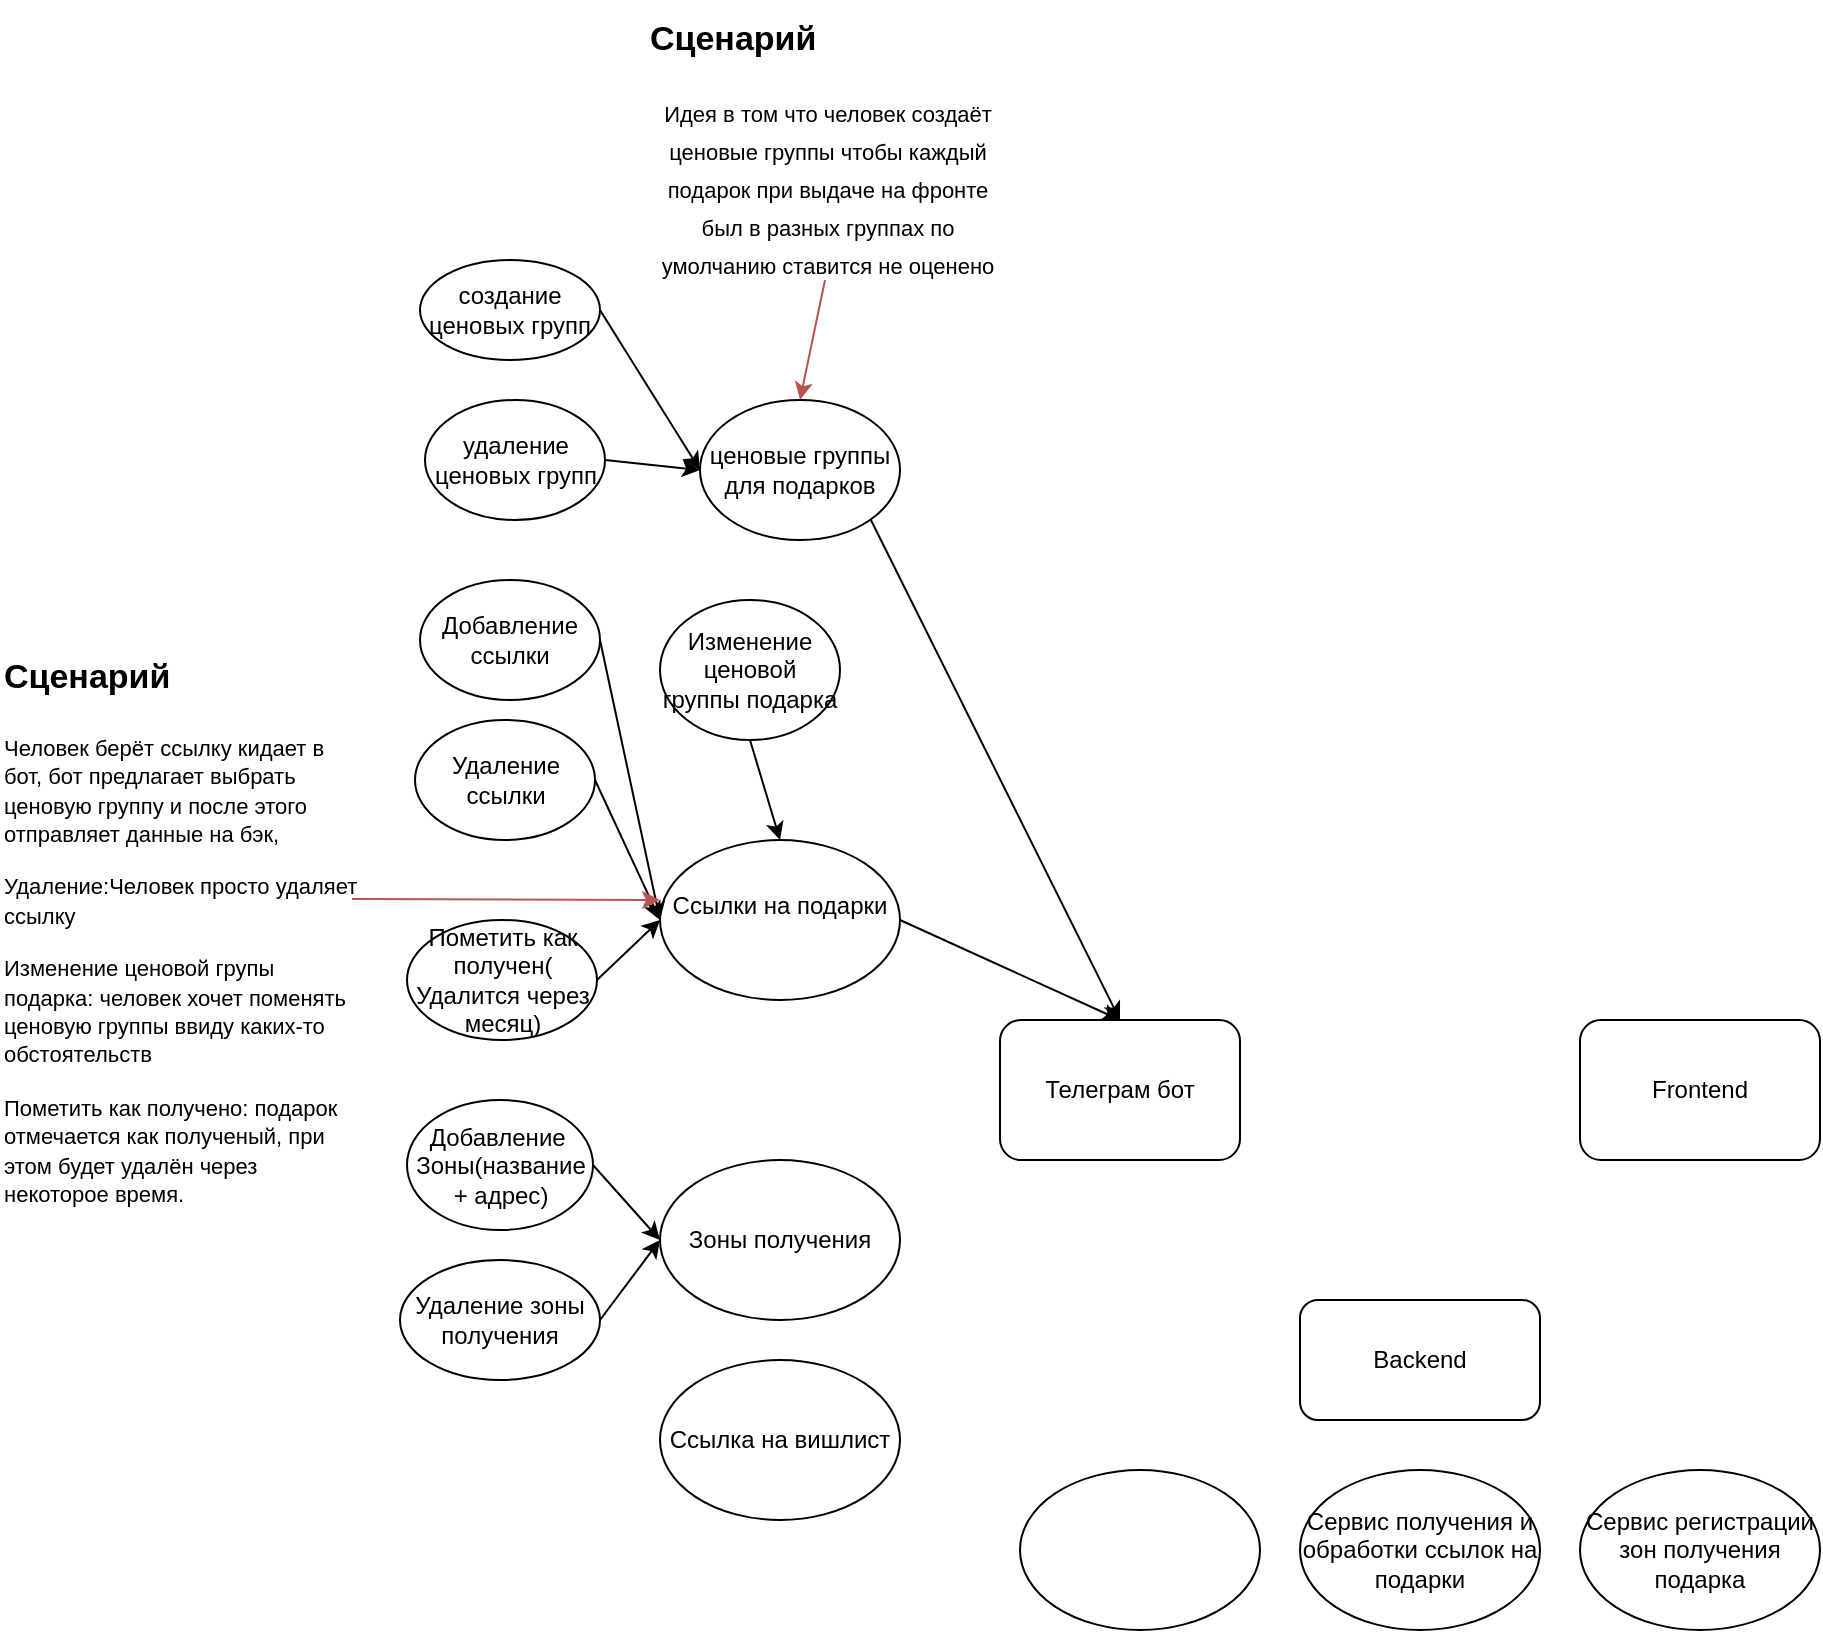 <mxfile version="26.0.2">
  <diagram name="Страница — 1" id="mfvDr763qeioa90Kr1xu">
    <mxGraphModel dx="2261" dy="1915" grid="1" gridSize="10" guides="1" tooltips="1" connect="1" arrows="1" fold="1" page="1" pageScale="1" pageWidth="827" pageHeight="1169" math="0" shadow="0">
      <root>
        <mxCell id="0" />
        <mxCell id="1" parent="0" />
        <mxCell id="rx369w3odF3UMx7AQMP6-1" value="Телеграм бот" style="rounded=1;whiteSpace=wrap;html=1;" parent="1" vertex="1">
          <mxGeometry x="240" y="320" width="120" height="70" as="geometry" />
        </mxCell>
        <mxCell id="ZKF0X6sjYYtKGc7rI8EO-1" value="Frontend" style="rounded=1;whiteSpace=wrap;html=1;" vertex="1" parent="1">
          <mxGeometry x="530" y="320" width="120" height="70" as="geometry" />
        </mxCell>
        <mxCell id="ZKF0X6sjYYtKGc7rI8EO-2" value="Backend" style="rounded=1;whiteSpace=wrap;html=1;" vertex="1" parent="1">
          <mxGeometry x="390" y="460" width="120" height="60" as="geometry" />
        </mxCell>
        <mxCell id="ZKF0X6sjYYtKGc7rI8EO-4" value="Сервис получения и обработки ссылок на подарки" style="ellipse;whiteSpace=wrap;html=1;" vertex="1" parent="1">
          <mxGeometry x="390" y="545" width="120" height="80" as="geometry" />
        </mxCell>
        <mxCell id="ZKF0X6sjYYtKGc7rI8EO-5" value="Сервис регистрации зон получения подарка" style="ellipse;whiteSpace=wrap;html=1;" vertex="1" parent="1">
          <mxGeometry x="530" y="545" width="120" height="80" as="geometry" />
        </mxCell>
        <mxCell id="ZKF0X6sjYYtKGc7rI8EO-6" value="" style="ellipse;whiteSpace=wrap;html=1;" vertex="1" parent="1">
          <mxGeometry x="250" y="545" width="120" height="80" as="geometry" />
        </mxCell>
        <mxCell id="ZKF0X6sjYYtKGc7rI8EO-7" value="Ссылки на подарки&lt;div&gt;&lt;br&gt;&lt;/div&gt;" style="ellipse;whiteSpace=wrap;html=1;" vertex="1" parent="1">
          <mxGeometry x="70" y="230" width="120" height="80" as="geometry" />
        </mxCell>
        <mxCell id="ZKF0X6sjYYtKGc7rI8EO-8" value="Зоны получения" style="ellipse;whiteSpace=wrap;html=1;" vertex="1" parent="1">
          <mxGeometry x="70" y="390" width="120" height="80" as="geometry" />
        </mxCell>
        <mxCell id="ZKF0X6sjYYtKGc7rI8EO-9" value="Ссылка на вишлист" style="ellipse;whiteSpace=wrap;html=1;" vertex="1" parent="1">
          <mxGeometry x="70" y="490" width="120" height="80" as="geometry" />
        </mxCell>
        <mxCell id="ZKF0X6sjYYtKGc7rI8EO-10" value="Добавление ссылки" style="ellipse;whiteSpace=wrap;html=1;" vertex="1" parent="1">
          <mxGeometry x="-50" y="100" width="90" height="60" as="geometry" />
        </mxCell>
        <mxCell id="ZKF0X6sjYYtKGc7rI8EO-11" value="Удаление ссылки" style="ellipse;whiteSpace=wrap;html=1;" vertex="1" parent="1">
          <mxGeometry x="-52.5" y="170" width="90" height="60" as="geometry" />
        </mxCell>
        <mxCell id="ZKF0X6sjYYtKGc7rI8EO-12" value="Пометить как получен( Удалится через месяц)" style="ellipse;whiteSpace=wrap;html=1;" vertex="1" parent="1">
          <mxGeometry x="-56.5" y="270" width="95" height="60" as="geometry" />
        </mxCell>
        <mxCell id="ZKF0X6sjYYtKGc7rI8EO-13" value="Добавление&amp;nbsp; Зоны(название + адрес&lt;span style=&quot;background-color: transparent; color: light-dark(rgb(0, 0, 0), rgb(255, 255, 255));&quot;&gt;)&lt;/span&gt;" style="ellipse;whiteSpace=wrap;html=1;" vertex="1" parent="1">
          <mxGeometry x="-56.5" y="360" width="93" height="65" as="geometry" />
        </mxCell>
        <mxCell id="ZKF0X6sjYYtKGc7rI8EO-14" value="Удаление зоны получения" style="ellipse;whiteSpace=wrap;html=1;" vertex="1" parent="1">
          <mxGeometry x="-60" y="440" width="100" height="60" as="geometry" />
        </mxCell>
        <mxCell id="ZKF0X6sjYYtKGc7rI8EO-16" value="" style="endArrow=classic;html=1;rounded=0;exitX=1;exitY=0.5;exitDx=0;exitDy=0;" edge="1" parent="1" source="ZKF0X6sjYYtKGc7rI8EO-10">
          <mxGeometry width="50" height="50" relative="1" as="geometry">
            <mxPoint x="370" y="460" as="sourcePoint" />
            <mxPoint x="70" y="270" as="targetPoint" />
          </mxGeometry>
        </mxCell>
        <mxCell id="ZKF0X6sjYYtKGc7rI8EO-17" value="" style="endArrow=classic;html=1;rounded=0;exitX=1;exitY=0.5;exitDx=0;exitDy=0;entryX=0;entryY=0.5;entryDx=0;entryDy=0;" edge="1" parent="1" source="ZKF0X6sjYYtKGc7rI8EO-11" target="ZKF0X6sjYYtKGc7rI8EO-7">
          <mxGeometry width="50" height="50" relative="1" as="geometry">
            <mxPoint x="370" y="460" as="sourcePoint" />
            <mxPoint x="260" y="190" as="targetPoint" />
          </mxGeometry>
        </mxCell>
        <mxCell id="ZKF0X6sjYYtKGc7rI8EO-18" value="" style="endArrow=classic;html=1;rounded=0;exitX=1;exitY=0.5;exitDx=0;exitDy=0;entryX=0;entryY=0.5;entryDx=0;entryDy=0;" edge="1" parent="1" source="ZKF0X6sjYYtKGc7rI8EO-12" target="ZKF0X6sjYYtKGc7rI8EO-7">
          <mxGeometry width="50" height="50" relative="1" as="geometry">
            <mxPoint x="370" y="460" as="sourcePoint" />
            <mxPoint x="90" y="340" as="targetPoint" />
          </mxGeometry>
        </mxCell>
        <mxCell id="ZKF0X6sjYYtKGc7rI8EO-19" value="" style="endArrow=classic;html=1;rounded=0;exitX=1;exitY=0.5;exitDx=0;exitDy=0;entryX=0;entryY=0.5;entryDx=0;entryDy=0;" edge="1" parent="1" source="ZKF0X6sjYYtKGc7rI8EO-13" target="ZKF0X6sjYYtKGc7rI8EO-8">
          <mxGeometry width="50" height="50" relative="1" as="geometry">
            <mxPoint x="370" y="460" as="sourcePoint" />
            <mxPoint x="420" y="410" as="targetPoint" />
          </mxGeometry>
        </mxCell>
        <mxCell id="ZKF0X6sjYYtKGc7rI8EO-20" value="" style="endArrow=classic;html=1;rounded=0;exitX=1;exitY=0.5;exitDx=0;exitDy=0;entryX=0;entryY=0.5;entryDx=0;entryDy=0;" edge="1" parent="1" source="ZKF0X6sjYYtKGc7rI8EO-14" target="ZKF0X6sjYYtKGc7rI8EO-8">
          <mxGeometry width="50" height="50" relative="1" as="geometry">
            <mxPoint x="370" y="460" as="sourcePoint" />
            <mxPoint x="420" y="410" as="targetPoint" />
          </mxGeometry>
        </mxCell>
        <mxCell id="ZKF0X6sjYYtKGc7rI8EO-22" value="ценовые группы для подарков" style="ellipse;whiteSpace=wrap;html=1;" vertex="1" parent="1">
          <mxGeometry x="90" y="10" width="100" height="70" as="geometry" />
        </mxCell>
        <mxCell id="ZKF0X6sjYYtKGc7rI8EO-23" value="создание ценовых групп" style="ellipse;whiteSpace=wrap;html=1;" vertex="1" parent="1">
          <mxGeometry x="-50" y="-60" width="90" height="50" as="geometry" />
        </mxCell>
        <mxCell id="ZKF0X6sjYYtKGc7rI8EO-24" value="удаление ценовых групп" style="ellipse;whiteSpace=wrap;html=1;" vertex="1" parent="1">
          <mxGeometry x="-47.5" y="10" width="90" height="60" as="geometry" />
        </mxCell>
        <mxCell id="ZKF0X6sjYYtKGc7rI8EO-25" value="" style="endArrow=classic;html=1;rounded=0;exitX=1;exitY=0.5;exitDx=0;exitDy=0;entryX=0;entryY=0.5;entryDx=0;entryDy=0;" edge="1" parent="1" source="ZKF0X6sjYYtKGc7rI8EO-23" target="ZKF0X6sjYYtKGc7rI8EO-22">
          <mxGeometry width="50" height="50" relative="1" as="geometry">
            <mxPoint x="390" y="140" as="sourcePoint" />
            <mxPoint x="440" y="90" as="targetPoint" />
          </mxGeometry>
        </mxCell>
        <mxCell id="ZKF0X6sjYYtKGc7rI8EO-26" value="" style="endArrow=classic;html=1;rounded=0;exitX=1;exitY=0.5;exitDx=0;exitDy=0;entryX=0;entryY=0.5;entryDx=0;entryDy=0;" edge="1" parent="1" source="ZKF0X6sjYYtKGc7rI8EO-24" target="ZKF0X6sjYYtKGc7rI8EO-22">
          <mxGeometry width="50" height="50" relative="1" as="geometry">
            <mxPoint x="390" y="140" as="sourcePoint" />
            <mxPoint x="440" y="90" as="targetPoint" />
          </mxGeometry>
        </mxCell>
        <mxCell id="ZKF0X6sjYYtKGc7rI8EO-29" value="&lt;h1 style=&quot;margin-top: 0px; line-height: 80%;&quot;&gt;&lt;font style=&quot;font-size: 17px; line-height: 80%;&quot;&gt;Сценарий&lt;/font&gt;&lt;/h1&gt;&lt;h1 style=&quot;text-align: center; margin-top: 0px; line-height: 80%;&quot;&gt;&lt;span style=&quot;background-color: transparent; color: light-dark(rgb(0, 0, 0), rgb(255, 255, 255)); font-weight: normal;&quot;&gt;&lt;font style=&quot;line-height: 80%; font-size: 11px;&quot;&gt;Идея в том что человек создаёт ценовые группы чтобы каждый подарок при выдаче на фронте был в разных группах по умолчанию ставится не оценено&lt;/font&gt;&lt;/span&gt;&lt;/h1&gt;&lt;p style=&quot;text-align: center;&quot;&gt;&lt;br&gt;&lt;/p&gt;" style="text;html=1;whiteSpace=wrap;overflow=hidden;rounded=0;" vertex="1" parent="1">
          <mxGeometry x="62.5" y="-190" width="180" height="140" as="geometry" />
        </mxCell>
        <mxCell id="ZKF0X6sjYYtKGc7rI8EO-30" value="" style="endArrow=classic;html=1;rounded=0;exitX=0.5;exitY=1;exitDx=0;exitDy=0;entryX=0.5;entryY=0;entryDx=0;entryDy=0;fillColor=#f8cecc;strokeColor=#b85450;" edge="1" parent="1" source="ZKF0X6sjYYtKGc7rI8EO-29" target="ZKF0X6sjYYtKGc7rI8EO-22">
          <mxGeometry width="50" height="50" relative="1" as="geometry">
            <mxPoint x="390" y="70" as="sourcePoint" />
            <mxPoint x="440" y="20" as="targetPoint" />
          </mxGeometry>
        </mxCell>
        <mxCell id="ZKF0X6sjYYtKGc7rI8EO-31" value="" style="endArrow=classic;html=1;rounded=0;exitX=1;exitY=1;exitDx=0;exitDy=0;entryX=0.5;entryY=0;entryDx=0;entryDy=0;" edge="1" parent="1" source="ZKF0X6sjYYtKGc7rI8EO-22" target="rx369w3odF3UMx7AQMP6-1">
          <mxGeometry width="50" height="50" relative="1" as="geometry">
            <mxPoint x="390" y="330" as="sourcePoint" />
            <mxPoint x="440" y="280" as="targetPoint" />
          </mxGeometry>
        </mxCell>
        <mxCell id="ZKF0X6sjYYtKGc7rI8EO-32" value="" style="endArrow=classic;html=1;rounded=0;exitX=1;exitY=0.5;exitDx=0;exitDy=0;entryX=0.5;entryY=0;entryDx=0;entryDy=0;" edge="1" parent="1" source="ZKF0X6sjYYtKGc7rI8EO-7" target="rx369w3odF3UMx7AQMP6-1">
          <mxGeometry width="50" height="50" relative="1" as="geometry">
            <mxPoint x="390" y="330" as="sourcePoint" />
            <mxPoint x="440" y="280" as="targetPoint" />
          </mxGeometry>
        </mxCell>
        <mxCell id="ZKF0X6sjYYtKGc7rI8EO-34" value="&lt;h1 style=&quot;margin-top: 0px;&quot;&gt;&lt;font style=&quot;font-size: 17px;&quot;&gt;Сценарий&lt;/font&gt;&lt;/h1&gt;&lt;p&gt;&lt;span style=&quot;font-size: 11px;&quot;&gt;Человек берёт ссылку кидает в бот, бот предлагает выбрать ценовую группу и после этого отправляет данные на бэк,&lt;/span&gt;&lt;/p&gt;&lt;p&gt;&lt;span style=&quot;font-size: 11px;&quot;&gt;Удаление:Человек просто удаляет ссылку&lt;/span&gt;&lt;/p&gt;&lt;p&gt;&lt;span style=&quot;font-size: 11px;&quot;&gt;Изменение ценовой групы подарка: человек хочет поменять ценовую группы ввиду каких-то обстоятельств&lt;/span&gt;&lt;/p&gt;&lt;p&gt;&lt;span style=&quot;font-size: 11px;&quot;&gt;Пометить как получено: подарок отмечается как полученый, при этом будет удалён через некоторое время.&lt;/span&gt;&lt;/p&gt;&lt;p&gt;&lt;span style=&quot;font-size: 11px;&quot;&gt;&lt;br&gt;&lt;/span&gt;&lt;/p&gt;" style="text;html=1;whiteSpace=wrap;overflow=hidden;rounded=0;" vertex="1" parent="1">
          <mxGeometry x="-260" y="125" width="180" height="290" as="geometry" />
        </mxCell>
        <mxCell id="ZKF0X6sjYYtKGc7rI8EO-35" value="" style="endArrow=classic;html=1;rounded=0;exitX=0.978;exitY=0.464;exitDx=0;exitDy=0;exitPerimeter=0;fillColor=#f8cecc;strokeColor=#b85450;" edge="1" parent="1" source="ZKF0X6sjYYtKGc7rI8EO-34">
          <mxGeometry width="50" height="50" relative="1" as="geometry">
            <mxPoint x="390" y="330" as="sourcePoint" />
            <mxPoint x="70" y="260" as="targetPoint" />
          </mxGeometry>
        </mxCell>
        <mxCell id="ZKF0X6sjYYtKGc7rI8EO-36" value="Изменение ценовой группы подарка" style="ellipse;whiteSpace=wrap;html=1;" vertex="1" parent="1">
          <mxGeometry x="70" y="110" width="90" height="70" as="geometry" />
        </mxCell>
        <mxCell id="ZKF0X6sjYYtKGc7rI8EO-37" value="" style="endArrow=classic;html=1;rounded=0;exitX=0.5;exitY=1;exitDx=0;exitDy=0;entryX=0.5;entryY=0;entryDx=0;entryDy=0;" edge="1" parent="1" source="ZKF0X6sjYYtKGc7rI8EO-36" target="ZKF0X6sjYYtKGc7rI8EO-7">
          <mxGeometry width="50" height="50" relative="1" as="geometry">
            <mxPoint x="390" y="330" as="sourcePoint" />
            <mxPoint x="440" y="280" as="targetPoint" />
          </mxGeometry>
        </mxCell>
      </root>
    </mxGraphModel>
  </diagram>
</mxfile>
